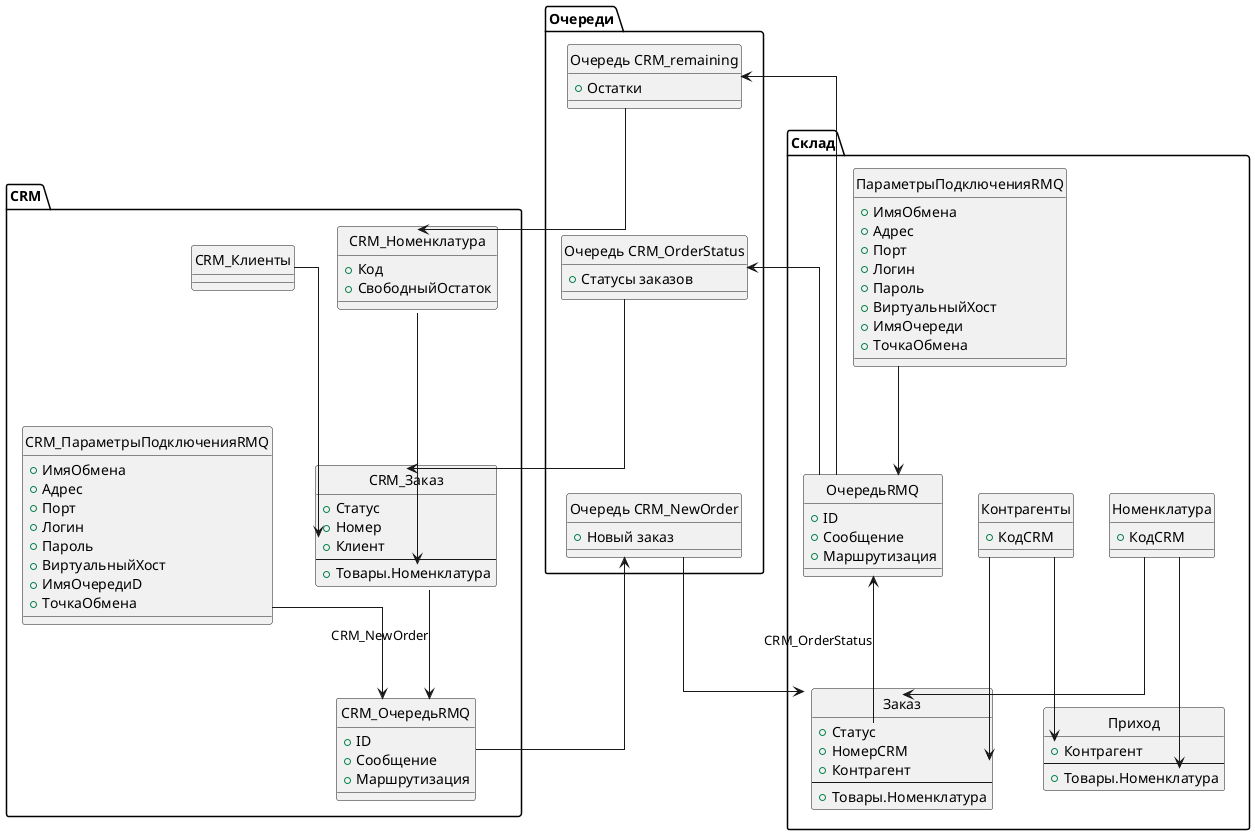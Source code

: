 @startuml
' Основные настройки
skinparam groupInheritance 2
skinparam linetype ortho
hide circle

' Группа Склад
package "Склад" {
    entity "Номенклатура" as nomenclature {
        + КодCRM
    }
    
    entity "Контрагенты" as contractors {
        + КодCRM
    }
    
    entity "Приход" as income {
        + Контрагент
        --
        + Товары.Номенклатура
    }
    
    entity "Заказ" as order {
        + Статус
        + НомерCRM
        + Контрагент
        --
        + Товары.Номенклатура
    }
    
    entity "ОчередьRMQ" as queue_rmq {
        + ID
        + Сообщение
        + Маршрутизация
    }
    
    entity "ПараметрыПодключенияRMQ" as rmq_params {
        + ИмяОбмена
        + Адрес
        + Порт
        + Логин
        + Пароль
        + ВиртуальныйХост
        + ИмяОчереди
        + ТочкаОбмена
    }
}

' Группа CRM
package "CRM" {
    entity "CRM_Номенклатура" as crm_nomenclature {
        + Код
        + СвободныйОстаток
    }
    
    entity "CRM_Клиенты" as crm_clients
    
    entity "CRM_Заказ" as crm_order {
        + Статус
        + Номер
        + Клиент
        --
        + Товары.Номенклатура 
    }
    
    entity "CRM_ОчередьRMQ" as crm_queue_rmq {
        + ID
        + Сообщение
        + Маршрутизация
    }
    
    entity "CRM_ПараметрыПодключенияRMQ" as crm_rmq_params {
        + ИмяОбмена
        + Адрес
        + Порт
        + Логин
        + Пароль
        + ВиртуальныйХост
        + ИмяОчередиD
        + ТочкаОбмена   
    }
}

' Группа Очереди
package "Очереди" {
    entity "Очередь CRM_remaining" as queue_remaining {
        + Остатки
    }
    entity "Очередь CRM_OrderStatus" as queue_order_status{
        + Статусы заказов
    }
    entity "Очередь CRM_NewOrder" as queue_new_order{
        + Новый заказ
    }
}

'Выстраивание очередей по вертикали с помощью скрытых связей
queue_remaining -[hidden]d-> queue_order_status
queue_order_status -[hidden]d-> queue_new_order


crm_rmq_params --> crm_queue_rmq
rmq_params --> queue_rmq

' Связи очередей
queue_remaining --> crm_nomenclature::СвободныйОстаток
queue_remaining <-- queue_rmq

queue_order_status --> crm_order::Статус
queue_order_status <-- queue_rmq
queue_rmq  <-- order::Статус : CRM_OrderStatus

queue_new_order <-- crm_queue_rmq
queue_new_order --> order
crm_order --> crm_queue_rmq : CRM_NewOrder

' Связи между основными объектами Склад
nomenclature --> income::Товары.Номенклатура
nomenclature --> order::Товары.Номенклатура
contractors --> income::Контрагент
contractors --> order::Контрагент
' Связи между основными объектами CRM
crm_nomenclature --> crm_order::Товары.Номенклатура
crm_clients --> crm_order::Клиент

@enduml